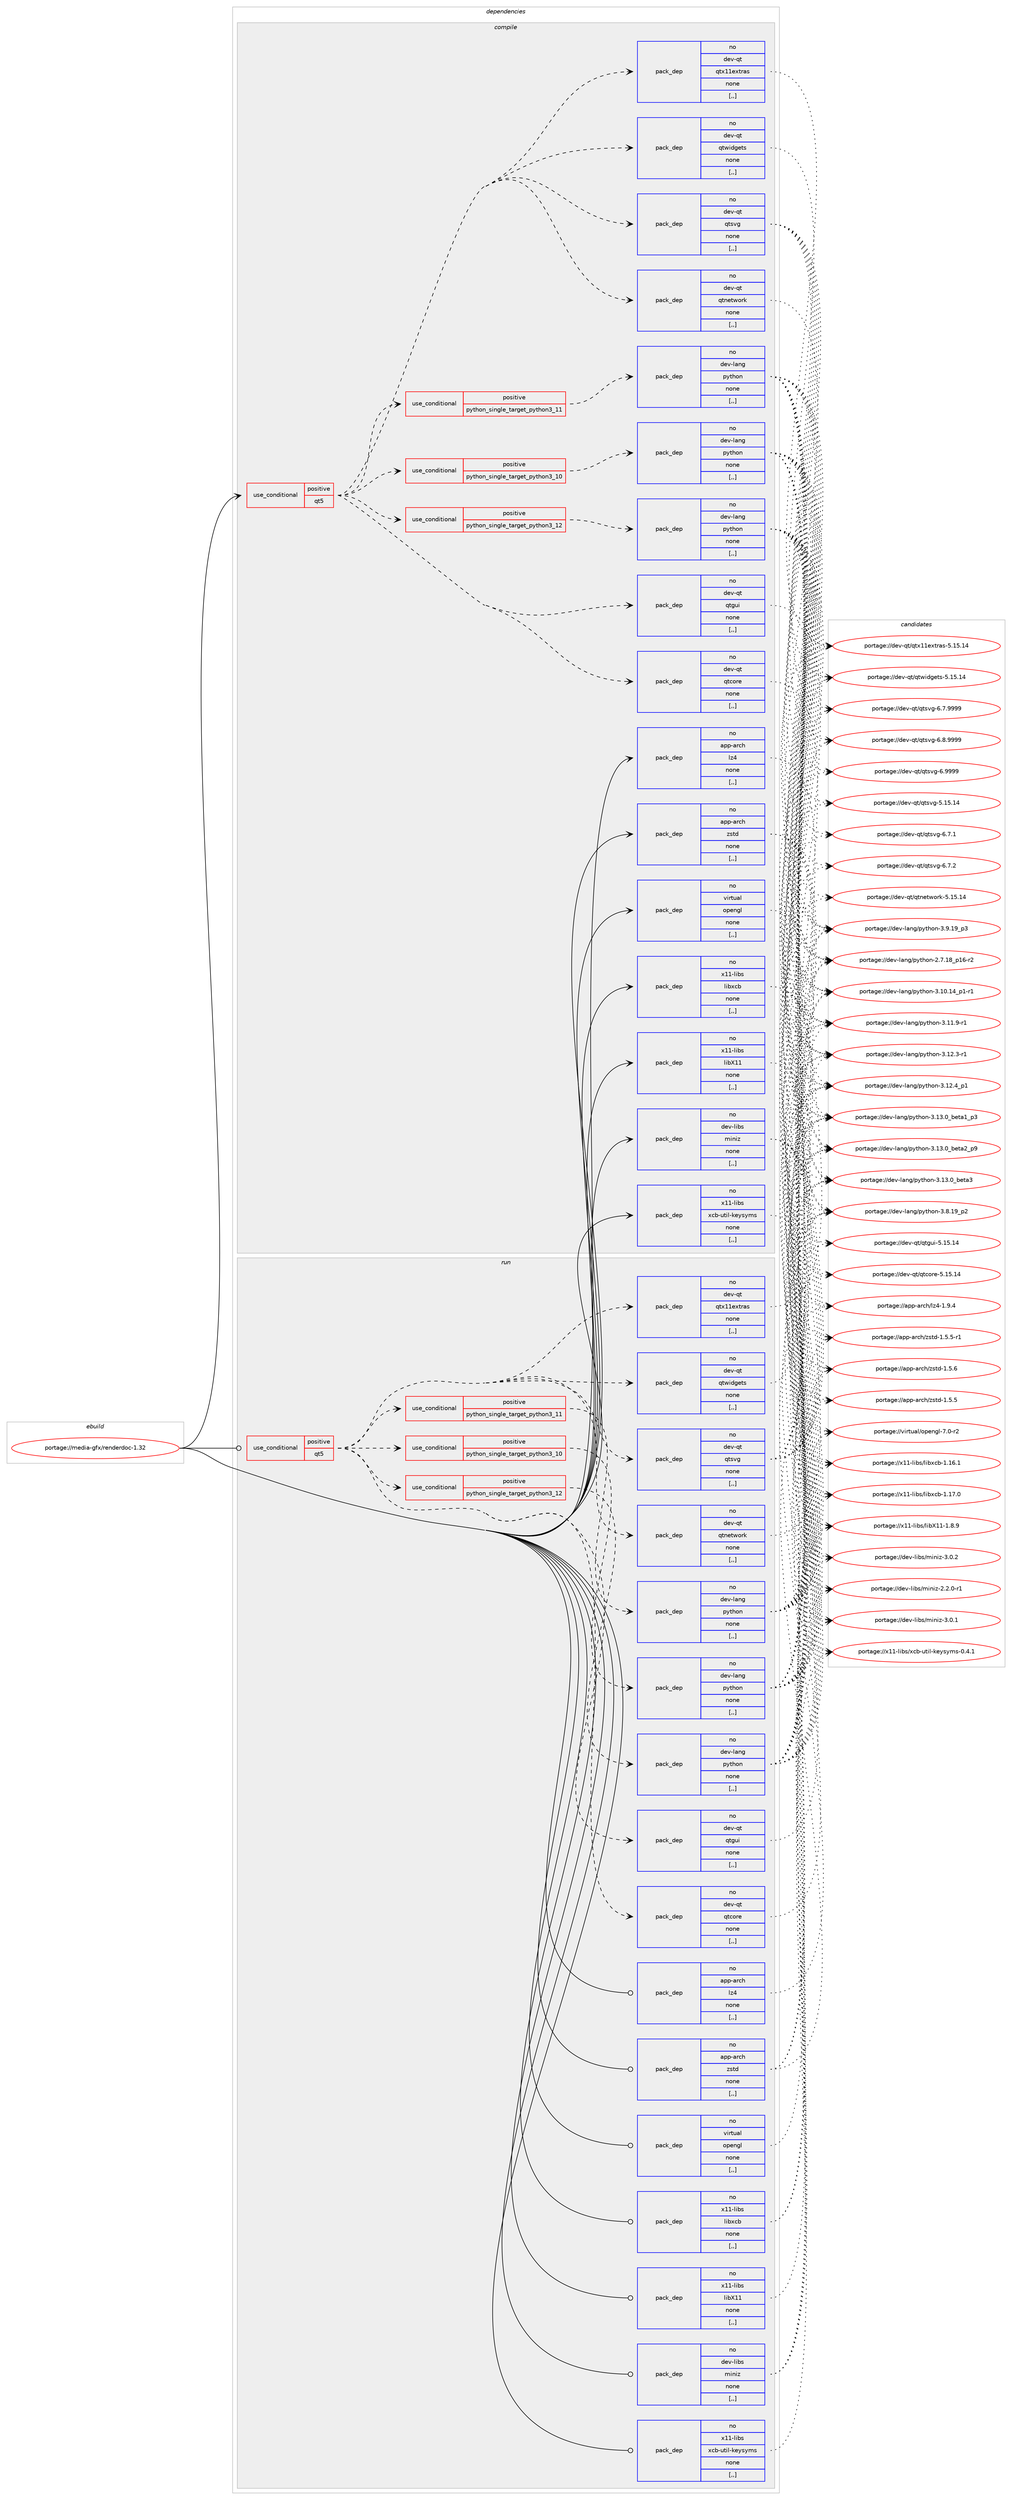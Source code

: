 digraph prolog {

# *************
# Graph options
# *************

newrank=true;
concentrate=true;
compound=true;
graph [rankdir=LR,fontname=Helvetica,fontsize=10,ranksep=1.5];#, ranksep=2.5, nodesep=0.2];
edge  [arrowhead=vee];
node  [fontname=Helvetica,fontsize=10];

# **********
# The ebuild
# **********

subgraph cluster_leftcol {
color=gray;
rank=same;
label=<<i>ebuild</i>>;
id [label="portage://media-gfx/renderdoc-1.32", color=red, width=4, href="../media-gfx/renderdoc-1.32.svg"];
}

# ****************
# The dependencies
# ****************

subgraph cluster_midcol {
color=gray;
label=<<i>dependencies</i>>;
subgraph cluster_compile {
fillcolor="#eeeeee";
style=filled;
label=<<i>compile</i>>;
subgraph cond72357 {
dependency287396 [label=<<TABLE BORDER="0" CELLBORDER="1" CELLSPACING="0" CELLPADDING="4"><TR><TD ROWSPAN="3" CELLPADDING="10">use_conditional</TD></TR><TR><TD>positive</TD></TR><TR><TD>qt5</TD></TR></TABLE>>, shape=none, color=red];
subgraph cond72358 {
dependency287397 [label=<<TABLE BORDER="0" CELLBORDER="1" CELLSPACING="0" CELLPADDING="4"><TR><TD ROWSPAN="3" CELLPADDING="10">use_conditional</TD></TR><TR><TD>positive</TD></TR><TR><TD>python_single_target_python3_10</TD></TR></TABLE>>, shape=none, color=red];
subgraph pack212738 {
dependency287398 [label=<<TABLE BORDER="0" CELLBORDER="1" CELLSPACING="0" CELLPADDING="4" WIDTH="220"><TR><TD ROWSPAN="6" CELLPADDING="30">pack_dep</TD></TR><TR><TD WIDTH="110">no</TD></TR><TR><TD>dev-lang</TD></TR><TR><TD>python</TD></TR><TR><TD>none</TD></TR><TR><TD>[,,]</TD></TR></TABLE>>, shape=none, color=blue];
}
dependency287397:e -> dependency287398:w [weight=20,style="dashed",arrowhead="vee"];
}
dependency287396:e -> dependency287397:w [weight=20,style="dashed",arrowhead="vee"];
subgraph cond72359 {
dependency287399 [label=<<TABLE BORDER="0" CELLBORDER="1" CELLSPACING="0" CELLPADDING="4"><TR><TD ROWSPAN="3" CELLPADDING="10">use_conditional</TD></TR><TR><TD>positive</TD></TR><TR><TD>python_single_target_python3_11</TD></TR></TABLE>>, shape=none, color=red];
subgraph pack212739 {
dependency287400 [label=<<TABLE BORDER="0" CELLBORDER="1" CELLSPACING="0" CELLPADDING="4" WIDTH="220"><TR><TD ROWSPAN="6" CELLPADDING="30">pack_dep</TD></TR><TR><TD WIDTH="110">no</TD></TR><TR><TD>dev-lang</TD></TR><TR><TD>python</TD></TR><TR><TD>none</TD></TR><TR><TD>[,,]</TD></TR></TABLE>>, shape=none, color=blue];
}
dependency287399:e -> dependency287400:w [weight=20,style="dashed",arrowhead="vee"];
}
dependency287396:e -> dependency287399:w [weight=20,style="dashed",arrowhead="vee"];
subgraph cond72360 {
dependency287401 [label=<<TABLE BORDER="0" CELLBORDER="1" CELLSPACING="0" CELLPADDING="4"><TR><TD ROWSPAN="3" CELLPADDING="10">use_conditional</TD></TR><TR><TD>positive</TD></TR><TR><TD>python_single_target_python3_12</TD></TR></TABLE>>, shape=none, color=red];
subgraph pack212740 {
dependency287402 [label=<<TABLE BORDER="0" CELLBORDER="1" CELLSPACING="0" CELLPADDING="4" WIDTH="220"><TR><TD ROWSPAN="6" CELLPADDING="30">pack_dep</TD></TR><TR><TD WIDTH="110">no</TD></TR><TR><TD>dev-lang</TD></TR><TR><TD>python</TD></TR><TR><TD>none</TD></TR><TR><TD>[,,]</TD></TR></TABLE>>, shape=none, color=blue];
}
dependency287401:e -> dependency287402:w [weight=20,style="dashed",arrowhead="vee"];
}
dependency287396:e -> dependency287401:w [weight=20,style="dashed",arrowhead="vee"];
subgraph pack212741 {
dependency287403 [label=<<TABLE BORDER="0" CELLBORDER="1" CELLSPACING="0" CELLPADDING="4" WIDTH="220"><TR><TD ROWSPAN="6" CELLPADDING="30">pack_dep</TD></TR><TR><TD WIDTH="110">no</TD></TR><TR><TD>dev-qt</TD></TR><TR><TD>qtcore</TD></TR><TR><TD>none</TD></TR><TR><TD>[,,]</TD></TR></TABLE>>, shape=none, color=blue];
}
dependency287396:e -> dependency287403:w [weight=20,style="dashed",arrowhead="vee"];
subgraph pack212742 {
dependency287404 [label=<<TABLE BORDER="0" CELLBORDER="1" CELLSPACING="0" CELLPADDING="4" WIDTH="220"><TR><TD ROWSPAN="6" CELLPADDING="30">pack_dep</TD></TR><TR><TD WIDTH="110">no</TD></TR><TR><TD>dev-qt</TD></TR><TR><TD>qtgui</TD></TR><TR><TD>none</TD></TR><TR><TD>[,,]</TD></TR></TABLE>>, shape=none, color=blue];
}
dependency287396:e -> dependency287404:w [weight=20,style="dashed",arrowhead="vee"];
subgraph pack212743 {
dependency287405 [label=<<TABLE BORDER="0" CELLBORDER="1" CELLSPACING="0" CELLPADDING="4" WIDTH="220"><TR><TD ROWSPAN="6" CELLPADDING="30">pack_dep</TD></TR><TR><TD WIDTH="110">no</TD></TR><TR><TD>dev-qt</TD></TR><TR><TD>qtnetwork</TD></TR><TR><TD>none</TD></TR><TR><TD>[,,]</TD></TR></TABLE>>, shape=none, color=blue];
}
dependency287396:e -> dependency287405:w [weight=20,style="dashed",arrowhead="vee"];
subgraph pack212744 {
dependency287406 [label=<<TABLE BORDER="0" CELLBORDER="1" CELLSPACING="0" CELLPADDING="4" WIDTH="220"><TR><TD ROWSPAN="6" CELLPADDING="30">pack_dep</TD></TR><TR><TD WIDTH="110">no</TD></TR><TR><TD>dev-qt</TD></TR><TR><TD>qtsvg</TD></TR><TR><TD>none</TD></TR><TR><TD>[,,]</TD></TR></TABLE>>, shape=none, color=blue];
}
dependency287396:e -> dependency287406:w [weight=20,style="dashed",arrowhead="vee"];
subgraph pack212745 {
dependency287407 [label=<<TABLE BORDER="0" CELLBORDER="1" CELLSPACING="0" CELLPADDING="4" WIDTH="220"><TR><TD ROWSPAN="6" CELLPADDING="30">pack_dep</TD></TR><TR><TD WIDTH="110">no</TD></TR><TR><TD>dev-qt</TD></TR><TR><TD>qtwidgets</TD></TR><TR><TD>none</TD></TR><TR><TD>[,,]</TD></TR></TABLE>>, shape=none, color=blue];
}
dependency287396:e -> dependency287407:w [weight=20,style="dashed",arrowhead="vee"];
subgraph pack212746 {
dependency287408 [label=<<TABLE BORDER="0" CELLBORDER="1" CELLSPACING="0" CELLPADDING="4" WIDTH="220"><TR><TD ROWSPAN="6" CELLPADDING="30">pack_dep</TD></TR><TR><TD WIDTH="110">no</TD></TR><TR><TD>dev-qt</TD></TR><TR><TD>qtx11extras</TD></TR><TR><TD>none</TD></TR><TR><TD>[,,]</TD></TR></TABLE>>, shape=none, color=blue];
}
dependency287396:e -> dependency287408:w [weight=20,style="dashed",arrowhead="vee"];
}
id:e -> dependency287396:w [weight=20,style="solid",arrowhead="vee"];
subgraph pack212747 {
dependency287409 [label=<<TABLE BORDER="0" CELLBORDER="1" CELLSPACING="0" CELLPADDING="4" WIDTH="220"><TR><TD ROWSPAN="6" CELLPADDING="30">pack_dep</TD></TR><TR><TD WIDTH="110">no</TD></TR><TR><TD>app-arch</TD></TR><TR><TD>lz4</TD></TR><TR><TD>none</TD></TR><TR><TD>[,,]</TD></TR></TABLE>>, shape=none, color=blue];
}
id:e -> dependency287409:w [weight=20,style="solid",arrowhead="vee"];
subgraph pack212748 {
dependency287410 [label=<<TABLE BORDER="0" CELLBORDER="1" CELLSPACING="0" CELLPADDING="4" WIDTH="220"><TR><TD ROWSPAN="6" CELLPADDING="30">pack_dep</TD></TR><TR><TD WIDTH="110">no</TD></TR><TR><TD>app-arch</TD></TR><TR><TD>zstd</TD></TR><TR><TD>none</TD></TR><TR><TD>[,,]</TD></TR></TABLE>>, shape=none, color=blue];
}
id:e -> dependency287410:w [weight=20,style="solid",arrowhead="vee"];
subgraph pack212749 {
dependency287411 [label=<<TABLE BORDER="0" CELLBORDER="1" CELLSPACING="0" CELLPADDING="4" WIDTH="220"><TR><TD ROWSPAN="6" CELLPADDING="30">pack_dep</TD></TR><TR><TD WIDTH="110">no</TD></TR><TR><TD>dev-libs</TD></TR><TR><TD>miniz</TD></TR><TR><TD>none</TD></TR><TR><TD>[,,]</TD></TR></TABLE>>, shape=none, color=blue];
}
id:e -> dependency287411:w [weight=20,style="solid",arrowhead="vee"];
subgraph pack212750 {
dependency287412 [label=<<TABLE BORDER="0" CELLBORDER="1" CELLSPACING="0" CELLPADDING="4" WIDTH="220"><TR><TD ROWSPAN="6" CELLPADDING="30">pack_dep</TD></TR><TR><TD WIDTH="110">no</TD></TR><TR><TD>virtual</TD></TR><TR><TD>opengl</TD></TR><TR><TD>none</TD></TR><TR><TD>[,,]</TD></TR></TABLE>>, shape=none, color=blue];
}
id:e -> dependency287412:w [weight=20,style="solid",arrowhead="vee"];
subgraph pack212751 {
dependency287413 [label=<<TABLE BORDER="0" CELLBORDER="1" CELLSPACING="0" CELLPADDING="4" WIDTH="220"><TR><TD ROWSPAN="6" CELLPADDING="30">pack_dep</TD></TR><TR><TD WIDTH="110">no</TD></TR><TR><TD>x11-libs</TD></TR><TR><TD>libX11</TD></TR><TR><TD>none</TD></TR><TR><TD>[,,]</TD></TR></TABLE>>, shape=none, color=blue];
}
id:e -> dependency287413:w [weight=20,style="solid",arrowhead="vee"];
subgraph pack212752 {
dependency287414 [label=<<TABLE BORDER="0" CELLBORDER="1" CELLSPACING="0" CELLPADDING="4" WIDTH="220"><TR><TD ROWSPAN="6" CELLPADDING="30">pack_dep</TD></TR><TR><TD WIDTH="110">no</TD></TR><TR><TD>x11-libs</TD></TR><TR><TD>libxcb</TD></TR><TR><TD>none</TD></TR><TR><TD>[,,]</TD></TR></TABLE>>, shape=none, color=blue];
}
id:e -> dependency287414:w [weight=20,style="solid",arrowhead="vee"];
subgraph pack212753 {
dependency287415 [label=<<TABLE BORDER="0" CELLBORDER="1" CELLSPACING="0" CELLPADDING="4" WIDTH="220"><TR><TD ROWSPAN="6" CELLPADDING="30">pack_dep</TD></TR><TR><TD WIDTH="110">no</TD></TR><TR><TD>x11-libs</TD></TR><TR><TD>xcb-util-keysyms</TD></TR><TR><TD>none</TD></TR><TR><TD>[,,]</TD></TR></TABLE>>, shape=none, color=blue];
}
id:e -> dependency287415:w [weight=20,style="solid",arrowhead="vee"];
}
subgraph cluster_compileandrun {
fillcolor="#eeeeee";
style=filled;
label=<<i>compile and run</i>>;
}
subgraph cluster_run {
fillcolor="#eeeeee";
style=filled;
label=<<i>run</i>>;
subgraph cond72361 {
dependency287416 [label=<<TABLE BORDER="0" CELLBORDER="1" CELLSPACING="0" CELLPADDING="4"><TR><TD ROWSPAN="3" CELLPADDING="10">use_conditional</TD></TR><TR><TD>positive</TD></TR><TR><TD>qt5</TD></TR></TABLE>>, shape=none, color=red];
subgraph cond72362 {
dependency287417 [label=<<TABLE BORDER="0" CELLBORDER="1" CELLSPACING="0" CELLPADDING="4"><TR><TD ROWSPAN="3" CELLPADDING="10">use_conditional</TD></TR><TR><TD>positive</TD></TR><TR><TD>python_single_target_python3_10</TD></TR></TABLE>>, shape=none, color=red];
subgraph pack212754 {
dependency287418 [label=<<TABLE BORDER="0" CELLBORDER="1" CELLSPACING="0" CELLPADDING="4" WIDTH="220"><TR><TD ROWSPAN="6" CELLPADDING="30">pack_dep</TD></TR><TR><TD WIDTH="110">no</TD></TR><TR><TD>dev-lang</TD></TR><TR><TD>python</TD></TR><TR><TD>none</TD></TR><TR><TD>[,,]</TD></TR></TABLE>>, shape=none, color=blue];
}
dependency287417:e -> dependency287418:w [weight=20,style="dashed",arrowhead="vee"];
}
dependency287416:e -> dependency287417:w [weight=20,style="dashed",arrowhead="vee"];
subgraph cond72363 {
dependency287419 [label=<<TABLE BORDER="0" CELLBORDER="1" CELLSPACING="0" CELLPADDING="4"><TR><TD ROWSPAN="3" CELLPADDING="10">use_conditional</TD></TR><TR><TD>positive</TD></TR><TR><TD>python_single_target_python3_11</TD></TR></TABLE>>, shape=none, color=red];
subgraph pack212755 {
dependency287420 [label=<<TABLE BORDER="0" CELLBORDER="1" CELLSPACING="0" CELLPADDING="4" WIDTH="220"><TR><TD ROWSPAN="6" CELLPADDING="30">pack_dep</TD></TR><TR><TD WIDTH="110">no</TD></TR><TR><TD>dev-lang</TD></TR><TR><TD>python</TD></TR><TR><TD>none</TD></TR><TR><TD>[,,]</TD></TR></TABLE>>, shape=none, color=blue];
}
dependency287419:e -> dependency287420:w [weight=20,style="dashed",arrowhead="vee"];
}
dependency287416:e -> dependency287419:w [weight=20,style="dashed",arrowhead="vee"];
subgraph cond72364 {
dependency287421 [label=<<TABLE BORDER="0" CELLBORDER="1" CELLSPACING="0" CELLPADDING="4"><TR><TD ROWSPAN="3" CELLPADDING="10">use_conditional</TD></TR><TR><TD>positive</TD></TR><TR><TD>python_single_target_python3_12</TD></TR></TABLE>>, shape=none, color=red];
subgraph pack212756 {
dependency287422 [label=<<TABLE BORDER="0" CELLBORDER="1" CELLSPACING="0" CELLPADDING="4" WIDTH="220"><TR><TD ROWSPAN="6" CELLPADDING="30">pack_dep</TD></TR><TR><TD WIDTH="110">no</TD></TR><TR><TD>dev-lang</TD></TR><TR><TD>python</TD></TR><TR><TD>none</TD></TR><TR><TD>[,,]</TD></TR></TABLE>>, shape=none, color=blue];
}
dependency287421:e -> dependency287422:w [weight=20,style="dashed",arrowhead="vee"];
}
dependency287416:e -> dependency287421:w [weight=20,style="dashed",arrowhead="vee"];
subgraph pack212757 {
dependency287423 [label=<<TABLE BORDER="0" CELLBORDER="1" CELLSPACING="0" CELLPADDING="4" WIDTH="220"><TR><TD ROWSPAN="6" CELLPADDING="30">pack_dep</TD></TR><TR><TD WIDTH="110">no</TD></TR><TR><TD>dev-qt</TD></TR><TR><TD>qtcore</TD></TR><TR><TD>none</TD></TR><TR><TD>[,,]</TD></TR></TABLE>>, shape=none, color=blue];
}
dependency287416:e -> dependency287423:w [weight=20,style="dashed",arrowhead="vee"];
subgraph pack212758 {
dependency287424 [label=<<TABLE BORDER="0" CELLBORDER="1" CELLSPACING="0" CELLPADDING="4" WIDTH="220"><TR><TD ROWSPAN="6" CELLPADDING="30">pack_dep</TD></TR><TR><TD WIDTH="110">no</TD></TR><TR><TD>dev-qt</TD></TR><TR><TD>qtgui</TD></TR><TR><TD>none</TD></TR><TR><TD>[,,]</TD></TR></TABLE>>, shape=none, color=blue];
}
dependency287416:e -> dependency287424:w [weight=20,style="dashed",arrowhead="vee"];
subgraph pack212759 {
dependency287425 [label=<<TABLE BORDER="0" CELLBORDER="1" CELLSPACING="0" CELLPADDING="4" WIDTH="220"><TR><TD ROWSPAN="6" CELLPADDING="30">pack_dep</TD></TR><TR><TD WIDTH="110">no</TD></TR><TR><TD>dev-qt</TD></TR><TR><TD>qtnetwork</TD></TR><TR><TD>none</TD></TR><TR><TD>[,,]</TD></TR></TABLE>>, shape=none, color=blue];
}
dependency287416:e -> dependency287425:w [weight=20,style="dashed",arrowhead="vee"];
subgraph pack212760 {
dependency287426 [label=<<TABLE BORDER="0" CELLBORDER="1" CELLSPACING="0" CELLPADDING="4" WIDTH="220"><TR><TD ROWSPAN="6" CELLPADDING="30">pack_dep</TD></TR><TR><TD WIDTH="110">no</TD></TR><TR><TD>dev-qt</TD></TR><TR><TD>qtsvg</TD></TR><TR><TD>none</TD></TR><TR><TD>[,,]</TD></TR></TABLE>>, shape=none, color=blue];
}
dependency287416:e -> dependency287426:w [weight=20,style="dashed",arrowhead="vee"];
subgraph pack212761 {
dependency287427 [label=<<TABLE BORDER="0" CELLBORDER="1" CELLSPACING="0" CELLPADDING="4" WIDTH="220"><TR><TD ROWSPAN="6" CELLPADDING="30">pack_dep</TD></TR><TR><TD WIDTH="110">no</TD></TR><TR><TD>dev-qt</TD></TR><TR><TD>qtwidgets</TD></TR><TR><TD>none</TD></TR><TR><TD>[,,]</TD></TR></TABLE>>, shape=none, color=blue];
}
dependency287416:e -> dependency287427:w [weight=20,style="dashed",arrowhead="vee"];
subgraph pack212762 {
dependency287428 [label=<<TABLE BORDER="0" CELLBORDER="1" CELLSPACING="0" CELLPADDING="4" WIDTH="220"><TR><TD ROWSPAN="6" CELLPADDING="30">pack_dep</TD></TR><TR><TD WIDTH="110">no</TD></TR><TR><TD>dev-qt</TD></TR><TR><TD>qtx11extras</TD></TR><TR><TD>none</TD></TR><TR><TD>[,,]</TD></TR></TABLE>>, shape=none, color=blue];
}
dependency287416:e -> dependency287428:w [weight=20,style="dashed",arrowhead="vee"];
}
id:e -> dependency287416:w [weight=20,style="solid",arrowhead="odot"];
subgraph pack212763 {
dependency287429 [label=<<TABLE BORDER="0" CELLBORDER="1" CELLSPACING="0" CELLPADDING="4" WIDTH="220"><TR><TD ROWSPAN="6" CELLPADDING="30">pack_dep</TD></TR><TR><TD WIDTH="110">no</TD></TR><TR><TD>app-arch</TD></TR><TR><TD>lz4</TD></TR><TR><TD>none</TD></TR><TR><TD>[,,]</TD></TR></TABLE>>, shape=none, color=blue];
}
id:e -> dependency287429:w [weight=20,style="solid",arrowhead="odot"];
subgraph pack212764 {
dependency287430 [label=<<TABLE BORDER="0" CELLBORDER="1" CELLSPACING="0" CELLPADDING="4" WIDTH="220"><TR><TD ROWSPAN="6" CELLPADDING="30">pack_dep</TD></TR><TR><TD WIDTH="110">no</TD></TR><TR><TD>app-arch</TD></TR><TR><TD>zstd</TD></TR><TR><TD>none</TD></TR><TR><TD>[,,]</TD></TR></TABLE>>, shape=none, color=blue];
}
id:e -> dependency287430:w [weight=20,style="solid",arrowhead="odot"];
subgraph pack212765 {
dependency287431 [label=<<TABLE BORDER="0" CELLBORDER="1" CELLSPACING="0" CELLPADDING="4" WIDTH="220"><TR><TD ROWSPAN="6" CELLPADDING="30">pack_dep</TD></TR><TR><TD WIDTH="110">no</TD></TR><TR><TD>dev-libs</TD></TR><TR><TD>miniz</TD></TR><TR><TD>none</TD></TR><TR><TD>[,,]</TD></TR></TABLE>>, shape=none, color=blue];
}
id:e -> dependency287431:w [weight=20,style="solid",arrowhead="odot"];
subgraph pack212766 {
dependency287432 [label=<<TABLE BORDER="0" CELLBORDER="1" CELLSPACING="0" CELLPADDING="4" WIDTH="220"><TR><TD ROWSPAN="6" CELLPADDING="30">pack_dep</TD></TR><TR><TD WIDTH="110">no</TD></TR><TR><TD>virtual</TD></TR><TR><TD>opengl</TD></TR><TR><TD>none</TD></TR><TR><TD>[,,]</TD></TR></TABLE>>, shape=none, color=blue];
}
id:e -> dependency287432:w [weight=20,style="solid",arrowhead="odot"];
subgraph pack212767 {
dependency287433 [label=<<TABLE BORDER="0" CELLBORDER="1" CELLSPACING="0" CELLPADDING="4" WIDTH="220"><TR><TD ROWSPAN="6" CELLPADDING="30">pack_dep</TD></TR><TR><TD WIDTH="110">no</TD></TR><TR><TD>x11-libs</TD></TR><TR><TD>libX11</TD></TR><TR><TD>none</TD></TR><TR><TD>[,,]</TD></TR></TABLE>>, shape=none, color=blue];
}
id:e -> dependency287433:w [weight=20,style="solid",arrowhead="odot"];
subgraph pack212768 {
dependency287434 [label=<<TABLE BORDER="0" CELLBORDER="1" CELLSPACING="0" CELLPADDING="4" WIDTH="220"><TR><TD ROWSPAN="6" CELLPADDING="30">pack_dep</TD></TR><TR><TD WIDTH="110">no</TD></TR><TR><TD>x11-libs</TD></TR><TR><TD>libxcb</TD></TR><TR><TD>none</TD></TR><TR><TD>[,,]</TD></TR></TABLE>>, shape=none, color=blue];
}
id:e -> dependency287434:w [weight=20,style="solid",arrowhead="odot"];
subgraph pack212769 {
dependency287435 [label=<<TABLE BORDER="0" CELLBORDER="1" CELLSPACING="0" CELLPADDING="4" WIDTH="220"><TR><TD ROWSPAN="6" CELLPADDING="30">pack_dep</TD></TR><TR><TD WIDTH="110">no</TD></TR><TR><TD>x11-libs</TD></TR><TR><TD>xcb-util-keysyms</TD></TR><TR><TD>none</TD></TR><TR><TD>[,,]</TD></TR></TABLE>>, shape=none, color=blue];
}
id:e -> dependency287435:w [weight=20,style="solid",arrowhead="odot"];
}
}

# **************
# The candidates
# **************

subgraph cluster_choices {
rank=same;
color=gray;
label=<<i>candidates</i>>;

subgraph choice212738 {
color=black;
nodesep=1;
choice100101118451089711010347112121116104111110455046554649569511249544511450 [label="portage://dev-lang/python-2.7.18_p16-r2", color=red, width=4,href="../dev-lang/python-2.7.18_p16-r2.svg"];
choice100101118451089711010347112121116104111110455146494846495295112494511449 [label="portage://dev-lang/python-3.10.14_p1-r1", color=red, width=4,href="../dev-lang/python-3.10.14_p1-r1.svg"];
choice100101118451089711010347112121116104111110455146494946574511449 [label="portage://dev-lang/python-3.11.9-r1", color=red, width=4,href="../dev-lang/python-3.11.9-r1.svg"];
choice100101118451089711010347112121116104111110455146495046514511449 [label="portage://dev-lang/python-3.12.3-r1", color=red, width=4,href="../dev-lang/python-3.12.3-r1.svg"];
choice100101118451089711010347112121116104111110455146495046529511249 [label="portage://dev-lang/python-3.12.4_p1", color=red, width=4,href="../dev-lang/python-3.12.4_p1.svg"];
choice10010111845108971101034711212111610411111045514649514648959810111697499511251 [label="portage://dev-lang/python-3.13.0_beta1_p3", color=red, width=4,href="../dev-lang/python-3.13.0_beta1_p3.svg"];
choice10010111845108971101034711212111610411111045514649514648959810111697509511257 [label="portage://dev-lang/python-3.13.0_beta2_p9", color=red, width=4,href="../dev-lang/python-3.13.0_beta2_p9.svg"];
choice1001011184510897110103471121211161041111104551464951464895981011169751 [label="portage://dev-lang/python-3.13.0_beta3", color=red, width=4,href="../dev-lang/python-3.13.0_beta3.svg"];
choice100101118451089711010347112121116104111110455146564649579511250 [label="portage://dev-lang/python-3.8.19_p2", color=red, width=4,href="../dev-lang/python-3.8.19_p2.svg"];
choice100101118451089711010347112121116104111110455146574649579511251 [label="portage://dev-lang/python-3.9.19_p3", color=red, width=4,href="../dev-lang/python-3.9.19_p3.svg"];
dependency287398:e -> choice100101118451089711010347112121116104111110455046554649569511249544511450:w [style=dotted,weight="100"];
dependency287398:e -> choice100101118451089711010347112121116104111110455146494846495295112494511449:w [style=dotted,weight="100"];
dependency287398:e -> choice100101118451089711010347112121116104111110455146494946574511449:w [style=dotted,weight="100"];
dependency287398:e -> choice100101118451089711010347112121116104111110455146495046514511449:w [style=dotted,weight="100"];
dependency287398:e -> choice100101118451089711010347112121116104111110455146495046529511249:w [style=dotted,weight="100"];
dependency287398:e -> choice10010111845108971101034711212111610411111045514649514648959810111697499511251:w [style=dotted,weight="100"];
dependency287398:e -> choice10010111845108971101034711212111610411111045514649514648959810111697509511257:w [style=dotted,weight="100"];
dependency287398:e -> choice1001011184510897110103471121211161041111104551464951464895981011169751:w [style=dotted,weight="100"];
dependency287398:e -> choice100101118451089711010347112121116104111110455146564649579511250:w [style=dotted,weight="100"];
dependency287398:e -> choice100101118451089711010347112121116104111110455146574649579511251:w [style=dotted,weight="100"];
}
subgraph choice212739 {
color=black;
nodesep=1;
choice100101118451089711010347112121116104111110455046554649569511249544511450 [label="portage://dev-lang/python-2.7.18_p16-r2", color=red, width=4,href="../dev-lang/python-2.7.18_p16-r2.svg"];
choice100101118451089711010347112121116104111110455146494846495295112494511449 [label="portage://dev-lang/python-3.10.14_p1-r1", color=red, width=4,href="../dev-lang/python-3.10.14_p1-r1.svg"];
choice100101118451089711010347112121116104111110455146494946574511449 [label="portage://dev-lang/python-3.11.9-r1", color=red, width=4,href="../dev-lang/python-3.11.9-r1.svg"];
choice100101118451089711010347112121116104111110455146495046514511449 [label="portage://dev-lang/python-3.12.3-r1", color=red, width=4,href="../dev-lang/python-3.12.3-r1.svg"];
choice100101118451089711010347112121116104111110455146495046529511249 [label="portage://dev-lang/python-3.12.4_p1", color=red, width=4,href="../dev-lang/python-3.12.4_p1.svg"];
choice10010111845108971101034711212111610411111045514649514648959810111697499511251 [label="portage://dev-lang/python-3.13.0_beta1_p3", color=red, width=4,href="../dev-lang/python-3.13.0_beta1_p3.svg"];
choice10010111845108971101034711212111610411111045514649514648959810111697509511257 [label="portage://dev-lang/python-3.13.0_beta2_p9", color=red, width=4,href="../dev-lang/python-3.13.0_beta2_p9.svg"];
choice1001011184510897110103471121211161041111104551464951464895981011169751 [label="portage://dev-lang/python-3.13.0_beta3", color=red, width=4,href="../dev-lang/python-3.13.0_beta3.svg"];
choice100101118451089711010347112121116104111110455146564649579511250 [label="portage://dev-lang/python-3.8.19_p2", color=red, width=4,href="../dev-lang/python-3.8.19_p2.svg"];
choice100101118451089711010347112121116104111110455146574649579511251 [label="portage://dev-lang/python-3.9.19_p3", color=red, width=4,href="../dev-lang/python-3.9.19_p3.svg"];
dependency287400:e -> choice100101118451089711010347112121116104111110455046554649569511249544511450:w [style=dotted,weight="100"];
dependency287400:e -> choice100101118451089711010347112121116104111110455146494846495295112494511449:w [style=dotted,weight="100"];
dependency287400:e -> choice100101118451089711010347112121116104111110455146494946574511449:w [style=dotted,weight="100"];
dependency287400:e -> choice100101118451089711010347112121116104111110455146495046514511449:w [style=dotted,weight="100"];
dependency287400:e -> choice100101118451089711010347112121116104111110455146495046529511249:w [style=dotted,weight="100"];
dependency287400:e -> choice10010111845108971101034711212111610411111045514649514648959810111697499511251:w [style=dotted,weight="100"];
dependency287400:e -> choice10010111845108971101034711212111610411111045514649514648959810111697509511257:w [style=dotted,weight="100"];
dependency287400:e -> choice1001011184510897110103471121211161041111104551464951464895981011169751:w [style=dotted,weight="100"];
dependency287400:e -> choice100101118451089711010347112121116104111110455146564649579511250:w [style=dotted,weight="100"];
dependency287400:e -> choice100101118451089711010347112121116104111110455146574649579511251:w [style=dotted,weight="100"];
}
subgraph choice212740 {
color=black;
nodesep=1;
choice100101118451089711010347112121116104111110455046554649569511249544511450 [label="portage://dev-lang/python-2.7.18_p16-r2", color=red, width=4,href="../dev-lang/python-2.7.18_p16-r2.svg"];
choice100101118451089711010347112121116104111110455146494846495295112494511449 [label="portage://dev-lang/python-3.10.14_p1-r1", color=red, width=4,href="../dev-lang/python-3.10.14_p1-r1.svg"];
choice100101118451089711010347112121116104111110455146494946574511449 [label="portage://dev-lang/python-3.11.9-r1", color=red, width=4,href="../dev-lang/python-3.11.9-r1.svg"];
choice100101118451089711010347112121116104111110455146495046514511449 [label="portage://dev-lang/python-3.12.3-r1", color=red, width=4,href="../dev-lang/python-3.12.3-r1.svg"];
choice100101118451089711010347112121116104111110455146495046529511249 [label="portage://dev-lang/python-3.12.4_p1", color=red, width=4,href="../dev-lang/python-3.12.4_p1.svg"];
choice10010111845108971101034711212111610411111045514649514648959810111697499511251 [label="portage://dev-lang/python-3.13.0_beta1_p3", color=red, width=4,href="../dev-lang/python-3.13.0_beta1_p3.svg"];
choice10010111845108971101034711212111610411111045514649514648959810111697509511257 [label="portage://dev-lang/python-3.13.0_beta2_p9", color=red, width=4,href="../dev-lang/python-3.13.0_beta2_p9.svg"];
choice1001011184510897110103471121211161041111104551464951464895981011169751 [label="portage://dev-lang/python-3.13.0_beta3", color=red, width=4,href="../dev-lang/python-3.13.0_beta3.svg"];
choice100101118451089711010347112121116104111110455146564649579511250 [label="portage://dev-lang/python-3.8.19_p2", color=red, width=4,href="../dev-lang/python-3.8.19_p2.svg"];
choice100101118451089711010347112121116104111110455146574649579511251 [label="portage://dev-lang/python-3.9.19_p3", color=red, width=4,href="../dev-lang/python-3.9.19_p3.svg"];
dependency287402:e -> choice100101118451089711010347112121116104111110455046554649569511249544511450:w [style=dotted,weight="100"];
dependency287402:e -> choice100101118451089711010347112121116104111110455146494846495295112494511449:w [style=dotted,weight="100"];
dependency287402:e -> choice100101118451089711010347112121116104111110455146494946574511449:w [style=dotted,weight="100"];
dependency287402:e -> choice100101118451089711010347112121116104111110455146495046514511449:w [style=dotted,weight="100"];
dependency287402:e -> choice100101118451089711010347112121116104111110455146495046529511249:w [style=dotted,weight="100"];
dependency287402:e -> choice10010111845108971101034711212111610411111045514649514648959810111697499511251:w [style=dotted,weight="100"];
dependency287402:e -> choice10010111845108971101034711212111610411111045514649514648959810111697509511257:w [style=dotted,weight="100"];
dependency287402:e -> choice1001011184510897110103471121211161041111104551464951464895981011169751:w [style=dotted,weight="100"];
dependency287402:e -> choice100101118451089711010347112121116104111110455146564649579511250:w [style=dotted,weight="100"];
dependency287402:e -> choice100101118451089711010347112121116104111110455146574649579511251:w [style=dotted,weight="100"];
}
subgraph choice212741 {
color=black;
nodesep=1;
choice1001011184511311647113116991111141014553464953464952 [label="portage://dev-qt/qtcore-5.15.14", color=red, width=4,href="../dev-qt/qtcore-5.15.14.svg"];
dependency287403:e -> choice1001011184511311647113116991111141014553464953464952:w [style=dotted,weight="100"];
}
subgraph choice212742 {
color=black;
nodesep=1;
choice10010111845113116471131161031171054553464953464952 [label="portage://dev-qt/qtgui-5.15.14", color=red, width=4,href="../dev-qt/qtgui-5.15.14.svg"];
dependency287404:e -> choice10010111845113116471131161031171054553464953464952:w [style=dotted,weight="100"];
}
subgraph choice212743 {
color=black;
nodesep=1;
choice10010111845113116471131161101011161191111141074553464953464952 [label="portage://dev-qt/qtnetwork-5.15.14", color=red, width=4,href="../dev-qt/qtnetwork-5.15.14.svg"];
dependency287405:e -> choice10010111845113116471131161101011161191111141074553464953464952:w [style=dotted,weight="100"];
}
subgraph choice212744 {
color=black;
nodesep=1;
choice10010111845113116471131161151181034553464953464952 [label="portage://dev-qt/qtsvg-5.15.14", color=red, width=4,href="../dev-qt/qtsvg-5.15.14.svg"];
choice1001011184511311647113116115118103455446554649 [label="portage://dev-qt/qtsvg-6.7.1", color=red, width=4,href="../dev-qt/qtsvg-6.7.1.svg"];
choice1001011184511311647113116115118103455446554650 [label="portage://dev-qt/qtsvg-6.7.2", color=red, width=4,href="../dev-qt/qtsvg-6.7.2.svg"];
choice1001011184511311647113116115118103455446554657575757 [label="portage://dev-qt/qtsvg-6.7.9999", color=red, width=4,href="../dev-qt/qtsvg-6.7.9999.svg"];
choice1001011184511311647113116115118103455446564657575757 [label="portage://dev-qt/qtsvg-6.8.9999", color=red, width=4,href="../dev-qt/qtsvg-6.8.9999.svg"];
choice100101118451131164711311611511810345544657575757 [label="portage://dev-qt/qtsvg-6.9999", color=red, width=4,href="../dev-qt/qtsvg-6.9999.svg"];
dependency287406:e -> choice10010111845113116471131161151181034553464953464952:w [style=dotted,weight="100"];
dependency287406:e -> choice1001011184511311647113116115118103455446554649:w [style=dotted,weight="100"];
dependency287406:e -> choice1001011184511311647113116115118103455446554650:w [style=dotted,weight="100"];
dependency287406:e -> choice1001011184511311647113116115118103455446554657575757:w [style=dotted,weight="100"];
dependency287406:e -> choice1001011184511311647113116115118103455446564657575757:w [style=dotted,weight="100"];
dependency287406:e -> choice100101118451131164711311611511810345544657575757:w [style=dotted,weight="100"];
}
subgraph choice212745 {
color=black;
nodesep=1;
choice10010111845113116471131161191051001031011161154553464953464952 [label="portage://dev-qt/qtwidgets-5.15.14", color=red, width=4,href="../dev-qt/qtwidgets-5.15.14.svg"];
dependency287407:e -> choice10010111845113116471131161191051001031011161154553464953464952:w [style=dotted,weight="100"];
}
subgraph choice212746 {
color=black;
nodesep=1;
choice10010111845113116471131161204949101120116114971154553464953464952 [label="portage://dev-qt/qtx11extras-5.15.14", color=red, width=4,href="../dev-qt/qtx11extras-5.15.14.svg"];
dependency287408:e -> choice10010111845113116471131161204949101120116114971154553464953464952:w [style=dotted,weight="100"];
}
subgraph choice212747 {
color=black;
nodesep=1;
choice971121124597114991044710812252454946574652 [label="portage://app-arch/lz4-1.9.4", color=red, width=4,href="../app-arch/lz4-1.9.4.svg"];
dependency287409:e -> choice971121124597114991044710812252454946574652:w [style=dotted,weight="100"];
}
subgraph choice212748 {
color=black;
nodesep=1;
choice9711211245971149910447122115116100454946534653 [label="portage://app-arch/zstd-1.5.5", color=red, width=4,href="../app-arch/zstd-1.5.5.svg"];
choice97112112459711499104471221151161004549465346534511449 [label="portage://app-arch/zstd-1.5.5-r1", color=red, width=4,href="../app-arch/zstd-1.5.5-r1.svg"];
choice9711211245971149910447122115116100454946534654 [label="portage://app-arch/zstd-1.5.6", color=red, width=4,href="../app-arch/zstd-1.5.6.svg"];
dependency287410:e -> choice9711211245971149910447122115116100454946534653:w [style=dotted,weight="100"];
dependency287410:e -> choice97112112459711499104471221151161004549465346534511449:w [style=dotted,weight="100"];
dependency287410:e -> choice9711211245971149910447122115116100454946534654:w [style=dotted,weight="100"];
}
subgraph choice212749 {
color=black;
nodesep=1;
choice1001011184510810598115471091051101051224550465046484511449 [label="portage://dev-libs/miniz-2.2.0-r1", color=red, width=4,href="../dev-libs/miniz-2.2.0-r1.svg"];
choice100101118451081059811547109105110105122455146484649 [label="portage://dev-libs/miniz-3.0.1", color=red, width=4,href="../dev-libs/miniz-3.0.1.svg"];
choice100101118451081059811547109105110105122455146484650 [label="portage://dev-libs/miniz-3.0.2", color=red, width=4,href="../dev-libs/miniz-3.0.2.svg"];
dependency287411:e -> choice1001011184510810598115471091051101051224550465046484511449:w [style=dotted,weight="100"];
dependency287411:e -> choice100101118451081059811547109105110105122455146484649:w [style=dotted,weight="100"];
dependency287411:e -> choice100101118451081059811547109105110105122455146484650:w [style=dotted,weight="100"];
}
subgraph choice212750 {
color=black;
nodesep=1;
choice1181051141161179710847111112101110103108455546484511450 [label="portage://virtual/opengl-7.0-r2", color=red, width=4,href="../virtual/opengl-7.0-r2.svg"];
dependency287412:e -> choice1181051141161179710847111112101110103108455546484511450:w [style=dotted,weight="100"];
}
subgraph choice212751 {
color=black;
nodesep=1;
choice120494945108105981154710810598884949454946564657 [label="portage://x11-libs/libX11-1.8.9", color=red, width=4,href="../x11-libs/libX11-1.8.9.svg"];
dependency287413:e -> choice120494945108105981154710810598884949454946564657:w [style=dotted,weight="100"];
}
subgraph choice212752 {
color=black;
nodesep=1;
choice120494945108105981154710810598120999845494649544649 [label="portage://x11-libs/libxcb-1.16.1", color=red, width=4,href="../x11-libs/libxcb-1.16.1.svg"];
choice120494945108105981154710810598120999845494649554648 [label="portage://x11-libs/libxcb-1.17.0", color=red, width=4,href="../x11-libs/libxcb-1.17.0.svg"];
dependency287414:e -> choice120494945108105981154710810598120999845494649544649:w [style=dotted,weight="100"];
dependency287414:e -> choice120494945108105981154710810598120999845494649554648:w [style=dotted,weight="100"];
}
subgraph choice212753 {
color=black;
nodesep=1;
choice120494945108105981154712099984511711610510845107101121115121109115454846524649 [label="portage://x11-libs/xcb-util-keysyms-0.4.1", color=red, width=4,href="../x11-libs/xcb-util-keysyms-0.4.1.svg"];
dependency287415:e -> choice120494945108105981154712099984511711610510845107101121115121109115454846524649:w [style=dotted,weight="100"];
}
subgraph choice212754 {
color=black;
nodesep=1;
choice100101118451089711010347112121116104111110455046554649569511249544511450 [label="portage://dev-lang/python-2.7.18_p16-r2", color=red, width=4,href="../dev-lang/python-2.7.18_p16-r2.svg"];
choice100101118451089711010347112121116104111110455146494846495295112494511449 [label="portage://dev-lang/python-3.10.14_p1-r1", color=red, width=4,href="../dev-lang/python-3.10.14_p1-r1.svg"];
choice100101118451089711010347112121116104111110455146494946574511449 [label="portage://dev-lang/python-3.11.9-r1", color=red, width=4,href="../dev-lang/python-3.11.9-r1.svg"];
choice100101118451089711010347112121116104111110455146495046514511449 [label="portage://dev-lang/python-3.12.3-r1", color=red, width=4,href="../dev-lang/python-3.12.3-r1.svg"];
choice100101118451089711010347112121116104111110455146495046529511249 [label="portage://dev-lang/python-3.12.4_p1", color=red, width=4,href="../dev-lang/python-3.12.4_p1.svg"];
choice10010111845108971101034711212111610411111045514649514648959810111697499511251 [label="portage://dev-lang/python-3.13.0_beta1_p3", color=red, width=4,href="../dev-lang/python-3.13.0_beta1_p3.svg"];
choice10010111845108971101034711212111610411111045514649514648959810111697509511257 [label="portage://dev-lang/python-3.13.0_beta2_p9", color=red, width=4,href="../dev-lang/python-3.13.0_beta2_p9.svg"];
choice1001011184510897110103471121211161041111104551464951464895981011169751 [label="portage://dev-lang/python-3.13.0_beta3", color=red, width=4,href="../dev-lang/python-3.13.0_beta3.svg"];
choice100101118451089711010347112121116104111110455146564649579511250 [label="portage://dev-lang/python-3.8.19_p2", color=red, width=4,href="../dev-lang/python-3.8.19_p2.svg"];
choice100101118451089711010347112121116104111110455146574649579511251 [label="portage://dev-lang/python-3.9.19_p3", color=red, width=4,href="../dev-lang/python-3.9.19_p3.svg"];
dependency287418:e -> choice100101118451089711010347112121116104111110455046554649569511249544511450:w [style=dotted,weight="100"];
dependency287418:e -> choice100101118451089711010347112121116104111110455146494846495295112494511449:w [style=dotted,weight="100"];
dependency287418:e -> choice100101118451089711010347112121116104111110455146494946574511449:w [style=dotted,weight="100"];
dependency287418:e -> choice100101118451089711010347112121116104111110455146495046514511449:w [style=dotted,weight="100"];
dependency287418:e -> choice100101118451089711010347112121116104111110455146495046529511249:w [style=dotted,weight="100"];
dependency287418:e -> choice10010111845108971101034711212111610411111045514649514648959810111697499511251:w [style=dotted,weight="100"];
dependency287418:e -> choice10010111845108971101034711212111610411111045514649514648959810111697509511257:w [style=dotted,weight="100"];
dependency287418:e -> choice1001011184510897110103471121211161041111104551464951464895981011169751:w [style=dotted,weight="100"];
dependency287418:e -> choice100101118451089711010347112121116104111110455146564649579511250:w [style=dotted,weight="100"];
dependency287418:e -> choice100101118451089711010347112121116104111110455146574649579511251:w [style=dotted,weight="100"];
}
subgraph choice212755 {
color=black;
nodesep=1;
choice100101118451089711010347112121116104111110455046554649569511249544511450 [label="portage://dev-lang/python-2.7.18_p16-r2", color=red, width=4,href="../dev-lang/python-2.7.18_p16-r2.svg"];
choice100101118451089711010347112121116104111110455146494846495295112494511449 [label="portage://dev-lang/python-3.10.14_p1-r1", color=red, width=4,href="../dev-lang/python-3.10.14_p1-r1.svg"];
choice100101118451089711010347112121116104111110455146494946574511449 [label="portage://dev-lang/python-3.11.9-r1", color=red, width=4,href="../dev-lang/python-3.11.9-r1.svg"];
choice100101118451089711010347112121116104111110455146495046514511449 [label="portage://dev-lang/python-3.12.3-r1", color=red, width=4,href="../dev-lang/python-3.12.3-r1.svg"];
choice100101118451089711010347112121116104111110455146495046529511249 [label="portage://dev-lang/python-3.12.4_p1", color=red, width=4,href="../dev-lang/python-3.12.4_p1.svg"];
choice10010111845108971101034711212111610411111045514649514648959810111697499511251 [label="portage://dev-lang/python-3.13.0_beta1_p3", color=red, width=4,href="../dev-lang/python-3.13.0_beta1_p3.svg"];
choice10010111845108971101034711212111610411111045514649514648959810111697509511257 [label="portage://dev-lang/python-3.13.0_beta2_p9", color=red, width=4,href="../dev-lang/python-3.13.0_beta2_p9.svg"];
choice1001011184510897110103471121211161041111104551464951464895981011169751 [label="portage://dev-lang/python-3.13.0_beta3", color=red, width=4,href="../dev-lang/python-3.13.0_beta3.svg"];
choice100101118451089711010347112121116104111110455146564649579511250 [label="portage://dev-lang/python-3.8.19_p2", color=red, width=4,href="../dev-lang/python-3.8.19_p2.svg"];
choice100101118451089711010347112121116104111110455146574649579511251 [label="portage://dev-lang/python-3.9.19_p3", color=red, width=4,href="../dev-lang/python-3.9.19_p3.svg"];
dependency287420:e -> choice100101118451089711010347112121116104111110455046554649569511249544511450:w [style=dotted,weight="100"];
dependency287420:e -> choice100101118451089711010347112121116104111110455146494846495295112494511449:w [style=dotted,weight="100"];
dependency287420:e -> choice100101118451089711010347112121116104111110455146494946574511449:w [style=dotted,weight="100"];
dependency287420:e -> choice100101118451089711010347112121116104111110455146495046514511449:w [style=dotted,weight="100"];
dependency287420:e -> choice100101118451089711010347112121116104111110455146495046529511249:w [style=dotted,weight="100"];
dependency287420:e -> choice10010111845108971101034711212111610411111045514649514648959810111697499511251:w [style=dotted,weight="100"];
dependency287420:e -> choice10010111845108971101034711212111610411111045514649514648959810111697509511257:w [style=dotted,weight="100"];
dependency287420:e -> choice1001011184510897110103471121211161041111104551464951464895981011169751:w [style=dotted,weight="100"];
dependency287420:e -> choice100101118451089711010347112121116104111110455146564649579511250:w [style=dotted,weight="100"];
dependency287420:e -> choice100101118451089711010347112121116104111110455146574649579511251:w [style=dotted,weight="100"];
}
subgraph choice212756 {
color=black;
nodesep=1;
choice100101118451089711010347112121116104111110455046554649569511249544511450 [label="portage://dev-lang/python-2.7.18_p16-r2", color=red, width=4,href="../dev-lang/python-2.7.18_p16-r2.svg"];
choice100101118451089711010347112121116104111110455146494846495295112494511449 [label="portage://dev-lang/python-3.10.14_p1-r1", color=red, width=4,href="../dev-lang/python-3.10.14_p1-r1.svg"];
choice100101118451089711010347112121116104111110455146494946574511449 [label="portage://dev-lang/python-3.11.9-r1", color=red, width=4,href="../dev-lang/python-3.11.9-r1.svg"];
choice100101118451089711010347112121116104111110455146495046514511449 [label="portage://dev-lang/python-3.12.3-r1", color=red, width=4,href="../dev-lang/python-3.12.3-r1.svg"];
choice100101118451089711010347112121116104111110455146495046529511249 [label="portage://dev-lang/python-3.12.4_p1", color=red, width=4,href="../dev-lang/python-3.12.4_p1.svg"];
choice10010111845108971101034711212111610411111045514649514648959810111697499511251 [label="portage://dev-lang/python-3.13.0_beta1_p3", color=red, width=4,href="../dev-lang/python-3.13.0_beta1_p3.svg"];
choice10010111845108971101034711212111610411111045514649514648959810111697509511257 [label="portage://dev-lang/python-3.13.0_beta2_p9", color=red, width=4,href="../dev-lang/python-3.13.0_beta2_p9.svg"];
choice1001011184510897110103471121211161041111104551464951464895981011169751 [label="portage://dev-lang/python-3.13.0_beta3", color=red, width=4,href="../dev-lang/python-3.13.0_beta3.svg"];
choice100101118451089711010347112121116104111110455146564649579511250 [label="portage://dev-lang/python-3.8.19_p2", color=red, width=4,href="../dev-lang/python-3.8.19_p2.svg"];
choice100101118451089711010347112121116104111110455146574649579511251 [label="portage://dev-lang/python-3.9.19_p3", color=red, width=4,href="../dev-lang/python-3.9.19_p3.svg"];
dependency287422:e -> choice100101118451089711010347112121116104111110455046554649569511249544511450:w [style=dotted,weight="100"];
dependency287422:e -> choice100101118451089711010347112121116104111110455146494846495295112494511449:w [style=dotted,weight="100"];
dependency287422:e -> choice100101118451089711010347112121116104111110455146494946574511449:w [style=dotted,weight="100"];
dependency287422:e -> choice100101118451089711010347112121116104111110455146495046514511449:w [style=dotted,weight="100"];
dependency287422:e -> choice100101118451089711010347112121116104111110455146495046529511249:w [style=dotted,weight="100"];
dependency287422:e -> choice10010111845108971101034711212111610411111045514649514648959810111697499511251:w [style=dotted,weight="100"];
dependency287422:e -> choice10010111845108971101034711212111610411111045514649514648959810111697509511257:w [style=dotted,weight="100"];
dependency287422:e -> choice1001011184510897110103471121211161041111104551464951464895981011169751:w [style=dotted,weight="100"];
dependency287422:e -> choice100101118451089711010347112121116104111110455146564649579511250:w [style=dotted,weight="100"];
dependency287422:e -> choice100101118451089711010347112121116104111110455146574649579511251:w [style=dotted,weight="100"];
}
subgraph choice212757 {
color=black;
nodesep=1;
choice1001011184511311647113116991111141014553464953464952 [label="portage://dev-qt/qtcore-5.15.14", color=red, width=4,href="../dev-qt/qtcore-5.15.14.svg"];
dependency287423:e -> choice1001011184511311647113116991111141014553464953464952:w [style=dotted,weight="100"];
}
subgraph choice212758 {
color=black;
nodesep=1;
choice10010111845113116471131161031171054553464953464952 [label="portage://dev-qt/qtgui-5.15.14", color=red, width=4,href="../dev-qt/qtgui-5.15.14.svg"];
dependency287424:e -> choice10010111845113116471131161031171054553464953464952:w [style=dotted,weight="100"];
}
subgraph choice212759 {
color=black;
nodesep=1;
choice10010111845113116471131161101011161191111141074553464953464952 [label="portage://dev-qt/qtnetwork-5.15.14", color=red, width=4,href="../dev-qt/qtnetwork-5.15.14.svg"];
dependency287425:e -> choice10010111845113116471131161101011161191111141074553464953464952:w [style=dotted,weight="100"];
}
subgraph choice212760 {
color=black;
nodesep=1;
choice10010111845113116471131161151181034553464953464952 [label="portage://dev-qt/qtsvg-5.15.14", color=red, width=4,href="../dev-qt/qtsvg-5.15.14.svg"];
choice1001011184511311647113116115118103455446554649 [label="portage://dev-qt/qtsvg-6.7.1", color=red, width=4,href="../dev-qt/qtsvg-6.7.1.svg"];
choice1001011184511311647113116115118103455446554650 [label="portage://dev-qt/qtsvg-6.7.2", color=red, width=4,href="../dev-qt/qtsvg-6.7.2.svg"];
choice1001011184511311647113116115118103455446554657575757 [label="portage://dev-qt/qtsvg-6.7.9999", color=red, width=4,href="../dev-qt/qtsvg-6.7.9999.svg"];
choice1001011184511311647113116115118103455446564657575757 [label="portage://dev-qt/qtsvg-6.8.9999", color=red, width=4,href="../dev-qt/qtsvg-6.8.9999.svg"];
choice100101118451131164711311611511810345544657575757 [label="portage://dev-qt/qtsvg-6.9999", color=red, width=4,href="../dev-qt/qtsvg-6.9999.svg"];
dependency287426:e -> choice10010111845113116471131161151181034553464953464952:w [style=dotted,weight="100"];
dependency287426:e -> choice1001011184511311647113116115118103455446554649:w [style=dotted,weight="100"];
dependency287426:e -> choice1001011184511311647113116115118103455446554650:w [style=dotted,weight="100"];
dependency287426:e -> choice1001011184511311647113116115118103455446554657575757:w [style=dotted,weight="100"];
dependency287426:e -> choice1001011184511311647113116115118103455446564657575757:w [style=dotted,weight="100"];
dependency287426:e -> choice100101118451131164711311611511810345544657575757:w [style=dotted,weight="100"];
}
subgraph choice212761 {
color=black;
nodesep=1;
choice10010111845113116471131161191051001031011161154553464953464952 [label="portage://dev-qt/qtwidgets-5.15.14", color=red, width=4,href="../dev-qt/qtwidgets-5.15.14.svg"];
dependency287427:e -> choice10010111845113116471131161191051001031011161154553464953464952:w [style=dotted,weight="100"];
}
subgraph choice212762 {
color=black;
nodesep=1;
choice10010111845113116471131161204949101120116114971154553464953464952 [label="portage://dev-qt/qtx11extras-5.15.14", color=red, width=4,href="../dev-qt/qtx11extras-5.15.14.svg"];
dependency287428:e -> choice10010111845113116471131161204949101120116114971154553464953464952:w [style=dotted,weight="100"];
}
subgraph choice212763 {
color=black;
nodesep=1;
choice971121124597114991044710812252454946574652 [label="portage://app-arch/lz4-1.9.4", color=red, width=4,href="../app-arch/lz4-1.9.4.svg"];
dependency287429:e -> choice971121124597114991044710812252454946574652:w [style=dotted,weight="100"];
}
subgraph choice212764 {
color=black;
nodesep=1;
choice9711211245971149910447122115116100454946534653 [label="portage://app-arch/zstd-1.5.5", color=red, width=4,href="../app-arch/zstd-1.5.5.svg"];
choice97112112459711499104471221151161004549465346534511449 [label="portage://app-arch/zstd-1.5.5-r1", color=red, width=4,href="../app-arch/zstd-1.5.5-r1.svg"];
choice9711211245971149910447122115116100454946534654 [label="portage://app-arch/zstd-1.5.6", color=red, width=4,href="../app-arch/zstd-1.5.6.svg"];
dependency287430:e -> choice9711211245971149910447122115116100454946534653:w [style=dotted,weight="100"];
dependency287430:e -> choice97112112459711499104471221151161004549465346534511449:w [style=dotted,weight="100"];
dependency287430:e -> choice9711211245971149910447122115116100454946534654:w [style=dotted,weight="100"];
}
subgraph choice212765 {
color=black;
nodesep=1;
choice1001011184510810598115471091051101051224550465046484511449 [label="portage://dev-libs/miniz-2.2.0-r1", color=red, width=4,href="../dev-libs/miniz-2.2.0-r1.svg"];
choice100101118451081059811547109105110105122455146484649 [label="portage://dev-libs/miniz-3.0.1", color=red, width=4,href="../dev-libs/miniz-3.0.1.svg"];
choice100101118451081059811547109105110105122455146484650 [label="portage://dev-libs/miniz-3.0.2", color=red, width=4,href="../dev-libs/miniz-3.0.2.svg"];
dependency287431:e -> choice1001011184510810598115471091051101051224550465046484511449:w [style=dotted,weight="100"];
dependency287431:e -> choice100101118451081059811547109105110105122455146484649:w [style=dotted,weight="100"];
dependency287431:e -> choice100101118451081059811547109105110105122455146484650:w [style=dotted,weight="100"];
}
subgraph choice212766 {
color=black;
nodesep=1;
choice1181051141161179710847111112101110103108455546484511450 [label="portage://virtual/opengl-7.0-r2", color=red, width=4,href="../virtual/opengl-7.0-r2.svg"];
dependency287432:e -> choice1181051141161179710847111112101110103108455546484511450:w [style=dotted,weight="100"];
}
subgraph choice212767 {
color=black;
nodesep=1;
choice120494945108105981154710810598884949454946564657 [label="portage://x11-libs/libX11-1.8.9", color=red, width=4,href="../x11-libs/libX11-1.8.9.svg"];
dependency287433:e -> choice120494945108105981154710810598884949454946564657:w [style=dotted,weight="100"];
}
subgraph choice212768 {
color=black;
nodesep=1;
choice120494945108105981154710810598120999845494649544649 [label="portage://x11-libs/libxcb-1.16.1", color=red, width=4,href="../x11-libs/libxcb-1.16.1.svg"];
choice120494945108105981154710810598120999845494649554648 [label="portage://x11-libs/libxcb-1.17.0", color=red, width=4,href="../x11-libs/libxcb-1.17.0.svg"];
dependency287434:e -> choice120494945108105981154710810598120999845494649544649:w [style=dotted,weight="100"];
dependency287434:e -> choice120494945108105981154710810598120999845494649554648:w [style=dotted,weight="100"];
}
subgraph choice212769 {
color=black;
nodesep=1;
choice120494945108105981154712099984511711610510845107101121115121109115454846524649 [label="portage://x11-libs/xcb-util-keysyms-0.4.1", color=red, width=4,href="../x11-libs/xcb-util-keysyms-0.4.1.svg"];
dependency287435:e -> choice120494945108105981154712099984511711610510845107101121115121109115454846524649:w [style=dotted,weight="100"];
}
}

}
